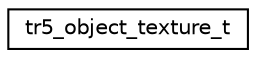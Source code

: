 digraph "Graphical Class Hierarchy"
{
 // INTERACTIVE_SVG=YES
  edge [fontname="Helvetica",fontsize="10",labelfontname="Helvetica",labelfontsize="10"];
  node [fontname="Helvetica",fontsize="10",shape=record];
  rankdir="LR";
  Node1 [label="tr5_object_texture_t",height=0.2,width=0.4,color="black", fillcolor="white", style="filled",URL="$_tomb_raider_8h.html#structtr5__object__texture__t"];
}
